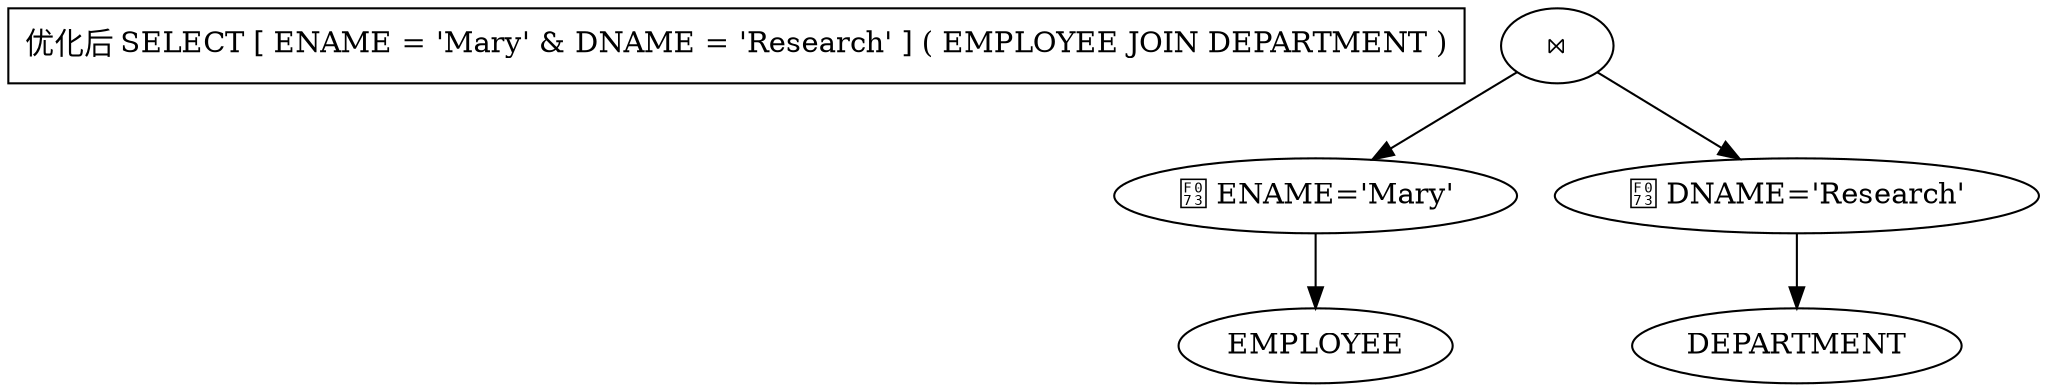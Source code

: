 // 优化后 SELECT [ ENAME = 'Mary' & DNAME = 'Research' ] ( EMPLOYEE JOIN DEPARTMENT )
digraph {
	name [label="优化后 SELECT [ ENAME = 'Mary' & DNAME = 'Research' ] ( EMPLOYEE JOIN DEPARTMENT )" shape=rectangle]
	1 [label="⋈"]
	4 [label=" ENAME='Mary'"]
	5 [label=" DNAME='Research'"]
	2 [label=EMPLOYEE]
	3 [label=DEPARTMENT]
		1 -> 4
		1 -> 5
		4 -> 2
		5 -> 3
}
